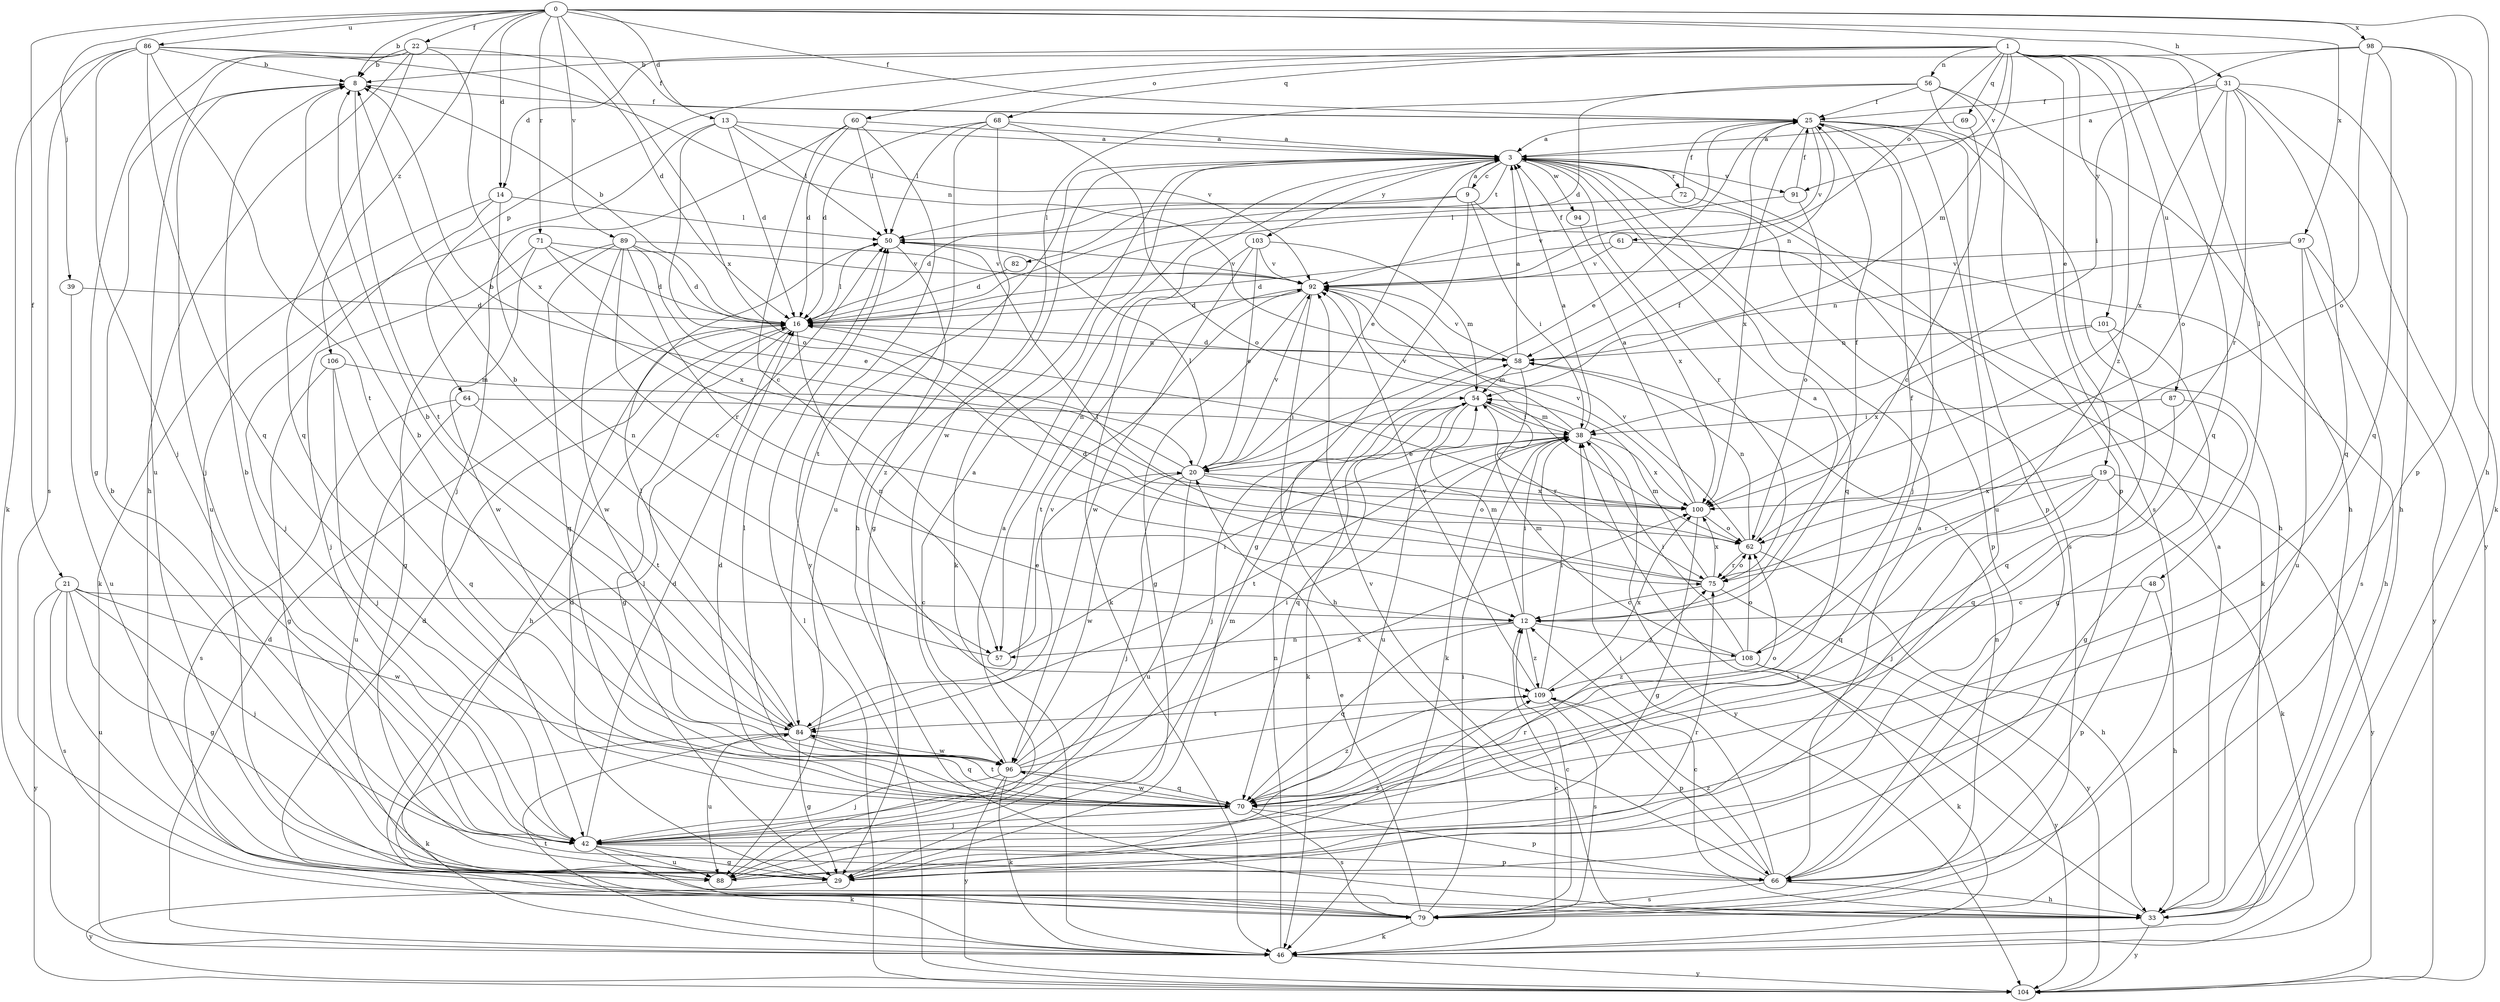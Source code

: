 strict digraph  {
0;
1;
3;
8;
9;
12;
13;
14;
16;
19;
20;
21;
22;
25;
29;
31;
33;
38;
39;
42;
46;
48;
50;
54;
56;
57;
58;
60;
61;
62;
64;
66;
68;
69;
70;
71;
72;
75;
79;
82;
84;
86;
87;
88;
89;
91;
92;
94;
96;
97;
98;
100;
101;
103;
104;
106;
108;
109;
0 -> 8  [label=b];
0 -> 13  [label=d];
0 -> 14  [label=d];
0 -> 21  [label=f];
0 -> 22  [label=f];
0 -> 25  [label=f];
0 -> 31  [label=h];
0 -> 33  [label=h];
0 -> 39  [label=j];
0 -> 71  [label=r];
0 -> 86  [label=u];
0 -> 89  [label=v];
0 -> 97  [label=x];
0 -> 98  [label=x];
0 -> 100  [label=x];
0 -> 106  [label=z];
1 -> 14  [label=d];
1 -> 19  [label=e];
1 -> 48  [label=l];
1 -> 54  [label=m];
1 -> 56  [label=n];
1 -> 60  [label=o];
1 -> 61  [label=o];
1 -> 64  [label=p];
1 -> 68  [label=q];
1 -> 69  [label=q];
1 -> 70  [label=q];
1 -> 87  [label=u];
1 -> 91  [label=v];
1 -> 101  [label=y];
1 -> 108  [label=z];
3 -> 9  [label=c];
3 -> 20  [label=e];
3 -> 29  [label=g];
3 -> 46  [label=k];
3 -> 57  [label=n];
3 -> 70  [label=q];
3 -> 72  [label=r];
3 -> 75  [label=r];
3 -> 79  [label=s];
3 -> 82  [label=t];
3 -> 84  [label=t];
3 -> 91  [label=v];
3 -> 94  [label=w];
3 -> 103  [label=y];
8 -> 25  [label=f];
8 -> 42  [label=j];
8 -> 84  [label=t];
9 -> 3  [label=a];
9 -> 16  [label=d];
9 -> 29  [label=g];
9 -> 38  [label=i];
9 -> 46  [label=k];
9 -> 50  [label=l];
12 -> 3  [label=a];
12 -> 38  [label=i];
12 -> 54  [label=m];
12 -> 57  [label=n];
12 -> 70  [label=q];
12 -> 108  [label=z];
12 -> 109  [label=z];
13 -> 3  [label=a];
13 -> 16  [label=d];
13 -> 50  [label=l];
13 -> 62  [label=o];
13 -> 88  [label=u];
13 -> 92  [label=v];
14 -> 42  [label=j];
14 -> 46  [label=k];
14 -> 50  [label=l];
14 -> 57  [label=n];
16 -> 8  [label=b];
16 -> 25  [label=f];
16 -> 29  [label=g];
16 -> 33  [label=h];
16 -> 50  [label=l];
16 -> 57  [label=n];
16 -> 58  [label=n];
19 -> 42  [label=j];
19 -> 46  [label=k];
19 -> 70  [label=q];
19 -> 75  [label=r];
19 -> 100  [label=x];
19 -> 104  [label=y];
20 -> 8  [label=b];
20 -> 25  [label=f];
20 -> 42  [label=j];
20 -> 50  [label=l];
20 -> 62  [label=o];
20 -> 88  [label=u];
20 -> 92  [label=v];
20 -> 96  [label=w];
20 -> 100  [label=x];
21 -> 12  [label=c];
21 -> 29  [label=g];
21 -> 42  [label=j];
21 -> 79  [label=s];
21 -> 88  [label=u];
21 -> 96  [label=w];
21 -> 104  [label=y];
22 -> 8  [label=b];
22 -> 16  [label=d];
22 -> 29  [label=g];
22 -> 33  [label=h];
22 -> 70  [label=q];
22 -> 88  [label=u];
22 -> 100  [label=x];
25 -> 3  [label=a];
25 -> 20  [label=e];
25 -> 33  [label=h];
25 -> 42  [label=j];
25 -> 58  [label=n];
25 -> 66  [label=p];
25 -> 88  [label=u];
25 -> 92  [label=v];
25 -> 100  [label=x];
29 -> 16  [label=d];
29 -> 75  [label=r];
29 -> 104  [label=y];
29 -> 109  [label=z];
31 -> 3  [label=a];
31 -> 25  [label=f];
31 -> 33  [label=h];
31 -> 62  [label=o];
31 -> 70  [label=q];
31 -> 75  [label=r];
31 -> 100  [label=x];
31 -> 104  [label=y];
33 -> 3  [label=a];
33 -> 12  [label=c];
33 -> 38  [label=i];
33 -> 104  [label=y];
38 -> 3  [label=a];
38 -> 20  [label=e];
38 -> 54  [label=m];
38 -> 84  [label=t];
38 -> 92  [label=v];
38 -> 100  [label=x];
38 -> 104  [label=y];
39 -> 16  [label=d];
39 -> 88  [label=u];
42 -> 8  [label=b];
42 -> 16  [label=d];
42 -> 29  [label=g];
42 -> 46  [label=k];
42 -> 54  [label=m];
42 -> 66  [label=p];
42 -> 88  [label=u];
46 -> 12  [label=c];
46 -> 16  [label=d];
46 -> 58  [label=n];
46 -> 84  [label=t];
46 -> 104  [label=y];
48 -> 12  [label=c];
48 -> 33  [label=h];
48 -> 66  [label=p];
50 -> 92  [label=v];
50 -> 109  [label=z];
54 -> 38  [label=i];
54 -> 42  [label=j];
54 -> 46  [label=k];
54 -> 70  [label=q];
54 -> 75  [label=r];
54 -> 88  [label=u];
56 -> 16  [label=d];
56 -> 25  [label=f];
56 -> 33  [label=h];
56 -> 66  [label=p];
56 -> 79  [label=s];
56 -> 96  [label=w];
57 -> 8  [label=b];
57 -> 20  [label=e];
57 -> 38  [label=i];
58 -> 3  [label=a];
58 -> 16  [label=d];
58 -> 46  [label=k];
58 -> 54  [label=m];
58 -> 92  [label=v];
60 -> 3  [label=a];
60 -> 12  [label=c];
60 -> 16  [label=d];
60 -> 42  [label=j];
60 -> 50  [label=l];
60 -> 104  [label=y];
61 -> 16  [label=d];
61 -> 33  [label=h];
61 -> 92  [label=v];
62 -> 25  [label=f];
62 -> 33  [label=h];
62 -> 58  [label=n];
62 -> 75  [label=r];
62 -> 92  [label=v];
64 -> 38  [label=i];
64 -> 79  [label=s];
64 -> 84  [label=t];
64 -> 88  [label=u];
66 -> 3  [label=a];
66 -> 8  [label=b];
66 -> 33  [label=h];
66 -> 38  [label=i];
66 -> 79  [label=s];
66 -> 92  [label=v];
66 -> 109  [label=z];
68 -> 3  [label=a];
68 -> 16  [label=d];
68 -> 33  [label=h];
68 -> 50  [label=l];
68 -> 62  [label=o];
68 -> 88  [label=u];
69 -> 3  [label=a];
69 -> 12  [label=c];
70 -> 16  [label=d];
70 -> 42  [label=j];
70 -> 50  [label=l];
70 -> 66  [label=p];
70 -> 79  [label=s];
70 -> 84  [label=t];
70 -> 96  [label=w];
70 -> 109  [label=z];
71 -> 16  [label=d];
71 -> 42  [label=j];
71 -> 92  [label=v];
71 -> 96  [label=w];
71 -> 100  [label=x];
72 -> 25  [label=f];
72 -> 50  [label=l];
72 -> 66  [label=p];
75 -> 12  [label=c];
75 -> 16  [label=d];
75 -> 50  [label=l];
75 -> 54  [label=m];
75 -> 62  [label=o];
75 -> 100  [label=x];
75 -> 104  [label=y];
79 -> 12  [label=c];
79 -> 16  [label=d];
79 -> 20  [label=e];
79 -> 38  [label=i];
79 -> 46  [label=k];
79 -> 50  [label=l];
79 -> 58  [label=n];
82 -> 16  [label=d];
84 -> 8  [label=b];
84 -> 29  [label=g];
84 -> 46  [label=k];
84 -> 50  [label=l];
84 -> 70  [label=q];
84 -> 88  [label=u];
84 -> 92  [label=v];
84 -> 96  [label=w];
86 -> 8  [label=b];
86 -> 25  [label=f];
86 -> 42  [label=j];
86 -> 46  [label=k];
86 -> 58  [label=n];
86 -> 70  [label=q];
86 -> 79  [label=s];
86 -> 84  [label=t];
87 -> 29  [label=g];
87 -> 38  [label=i];
87 -> 70  [label=q];
88 -> 3  [label=a];
88 -> 75  [label=r];
89 -> 12  [label=c];
89 -> 16  [label=d];
89 -> 20  [label=e];
89 -> 29  [label=g];
89 -> 70  [label=q];
89 -> 75  [label=r];
89 -> 92  [label=v];
89 -> 96  [label=w];
91 -> 25  [label=f];
91 -> 62  [label=o];
91 -> 92  [label=v];
92 -> 16  [label=d];
92 -> 29  [label=g];
92 -> 33  [label=h];
92 -> 84  [label=t];
94 -> 100  [label=x];
96 -> 3  [label=a];
96 -> 8  [label=b];
96 -> 38  [label=i];
96 -> 42  [label=j];
96 -> 46  [label=k];
96 -> 62  [label=o];
96 -> 70  [label=q];
96 -> 100  [label=x];
96 -> 104  [label=y];
97 -> 58  [label=n];
97 -> 79  [label=s];
97 -> 88  [label=u];
97 -> 92  [label=v];
97 -> 104  [label=y];
98 -> 8  [label=b];
98 -> 38  [label=i];
98 -> 46  [label=k];
98 -> 62  [label=o];
98 -> 66  [label=p];
98 -> 70  [label=q];
100 -> 3  [label=a];
100 -> 29  [label=g];
100 -> 62  [label=o];
100 -> 92  [label=v];
101 -> 29  [label=g];
101 -> 58  [label=n];
101 -> 70  [label=q];
101 -> 100  [label=x];
103 -> 20  [label=e];
103 -> 46  [label=k];
103 -> 54  [label=m];
103 -> 92  [label=v];
103 -> 96  [label=w];
104 -> 50  [label=l];
106 -> 29  [label=g];
106 -> 42  [label=j];
106 -> 54  [label=m];
106 -> 70  [label=q];
108 -> 25  [label=f];
108 -> 38  [label=i];
108 -> 46  [label=k];
108 -> 54  [label=m];
108 -> 62  [label=o];
108 -> 104  [label=y];
108 -> 109  [label=z];
109 -> 38  [label=i];
109 -> 66  [label=p];
109 -> 79  [label=s];
109 -> 84  [label=t];
109 -> 92  [label=v];
109 -> 100  [label=x];
}
